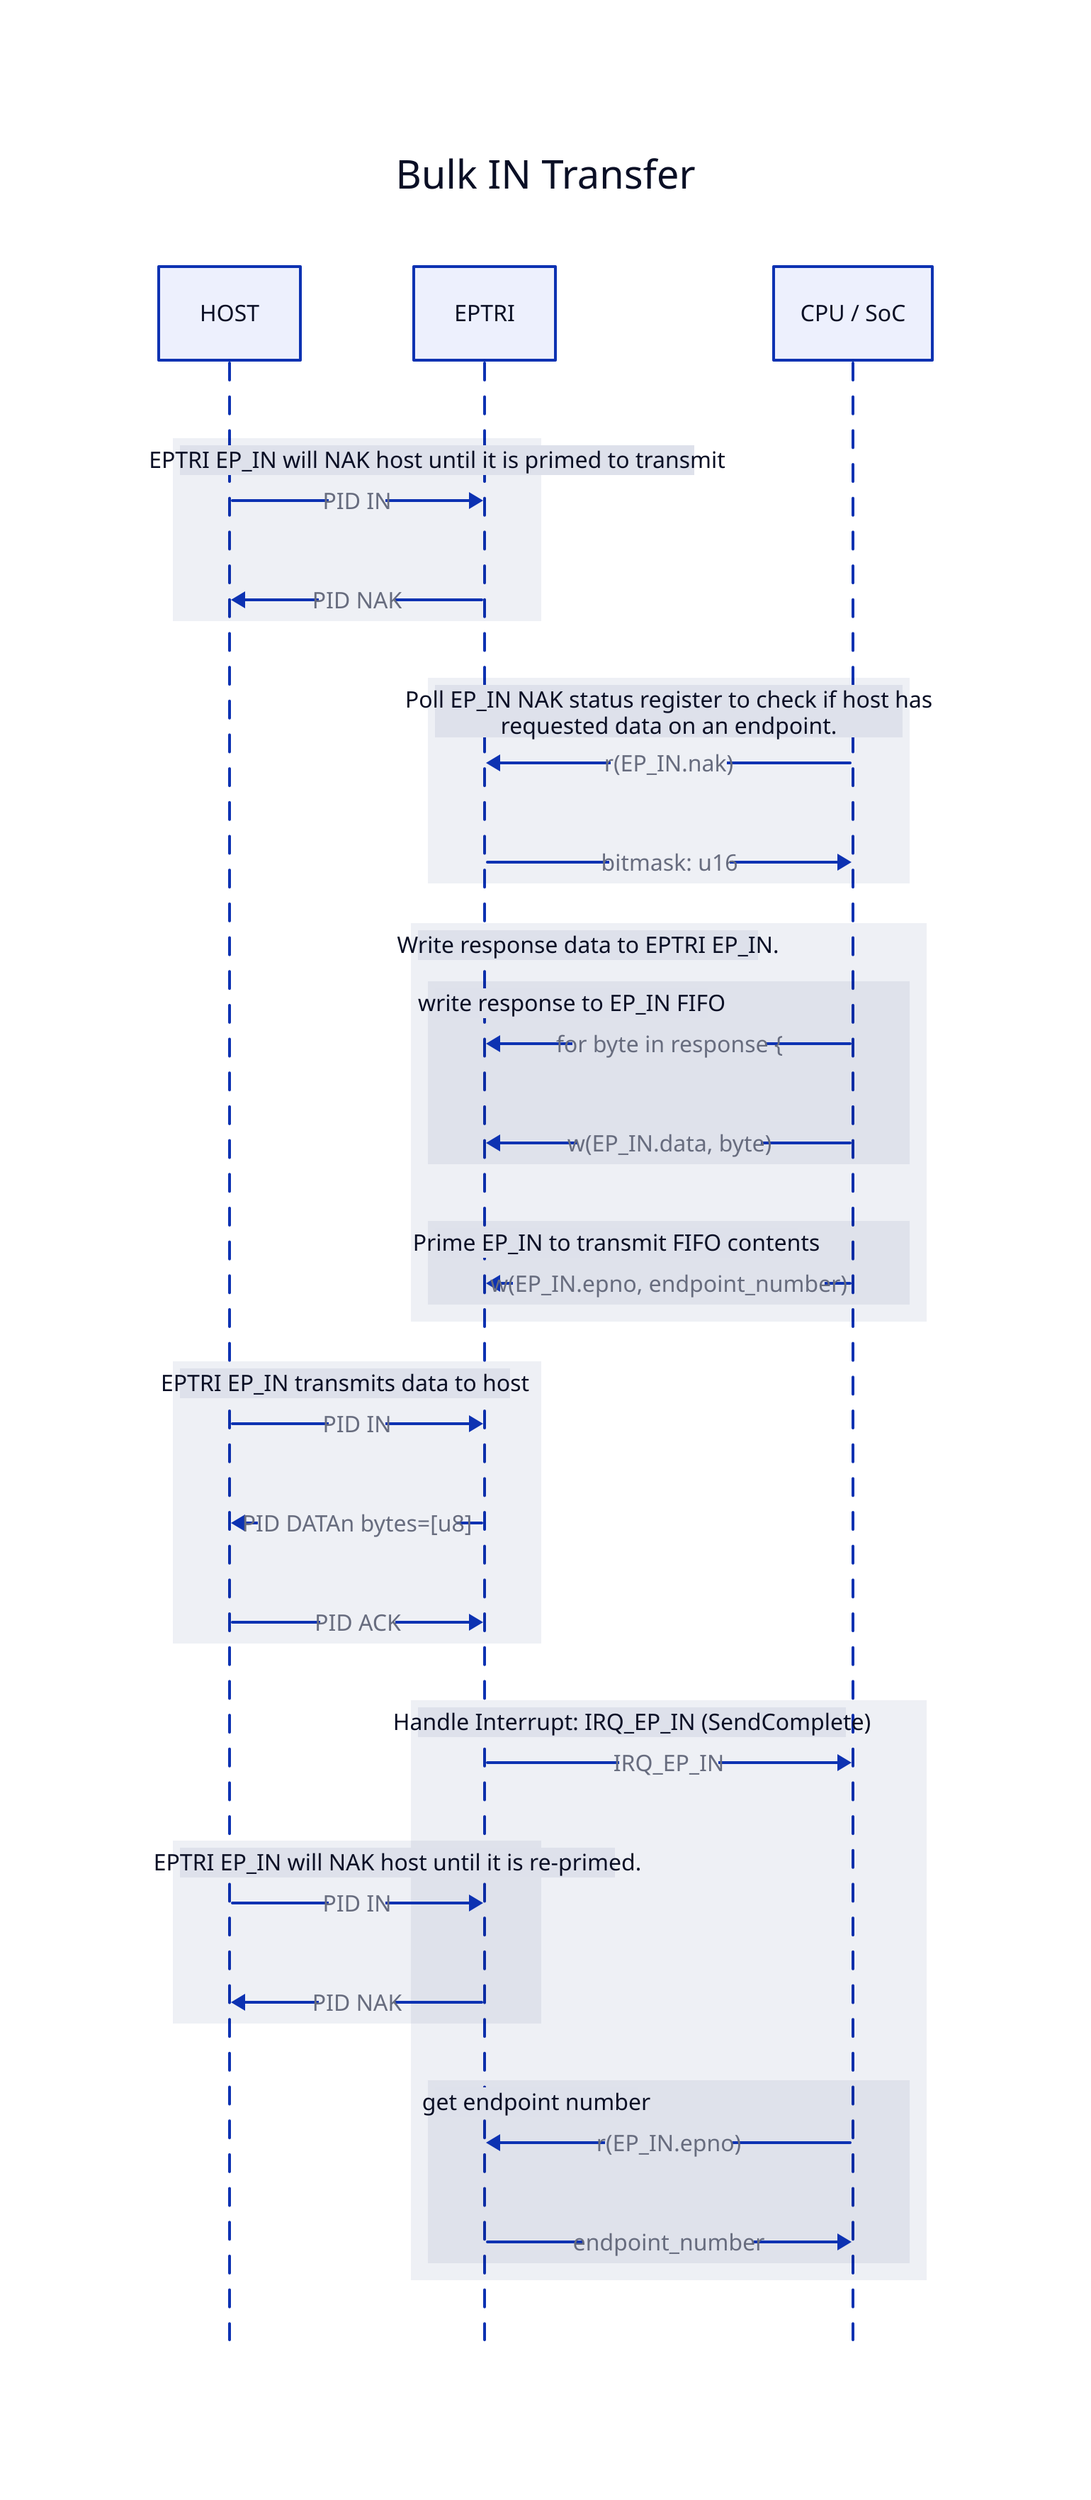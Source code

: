 bulk_in_transfer: "Bulk IN Transfer" {
    shape: sequence_diagram

    host:   "HOST"
    eptri:  "EPTRI"
    cpu:    "CPU / SoC"

    # usb transaction: NAK EP_IN
    usb1: "EPTRI EP_IN will NAK host until it is primed to transmit" {
        host -> eptri: "PID IN"
        host <- eptri: "PID NAK"
    }

    # cpu: poll EP_IN NAK status register
    cpu1: "Poll EP_IN NAK status register to check if host has\nrequested data on an endpoint." {
        cpu -> eptri: "r(EP_IN.nak)"
        cpu <- eptri: "bitmask: u16"
    }

    # cpu: write response data
    cpu2: "Write response data to EPTRI EP_IN." {
        write: "write response to EP_IN FIFO" {
            cpu -> eptri: "for byte in response {"
            cpu -> eptri: "w(EP_IN.data, byte)"
        }
        prime: "Prime EP_IN to transmit FIFO contents" {
            cpu -> eptri: "w(EP_IN.epno, endpoint_number)"
        }
    }

    # usb transaction: IN data transfer
    usb2: "EPTRI EP_IN transmits data to host" {
        host -> eptri: "PID IN"
        host <- eptri: "PID DATAn bytes=[u8]"
        host -> eptri: "PID ACK"
    }

    # trigger interrupt: IRQ_EP_IN (SendComplete)
    irq1: "Trigger Interrupt: IRQ_EP_IN (SendComplete)" {
        eptri -> cpu:   "IRQ_EP_IN"
    }

    # usb transaction: NAK EP_IN
    usb3: "EPTRI EP_IN will NAK host until it is re-primed." {
        host -> eptri: "PID IN"
        host <- eptri: "PID NAK"
    }

    # handle interrupt: EP_IN (SendComplete)
    irq1: "Handle Interrupt: IRQ_EP_IN (SendComplete)" {
        get_ep: "get endpoint number" {
            cpu -> eptri: "r(EP_IN.epno)"
            cpu <- eptri: "endpoint_number"
        }
    }
}
